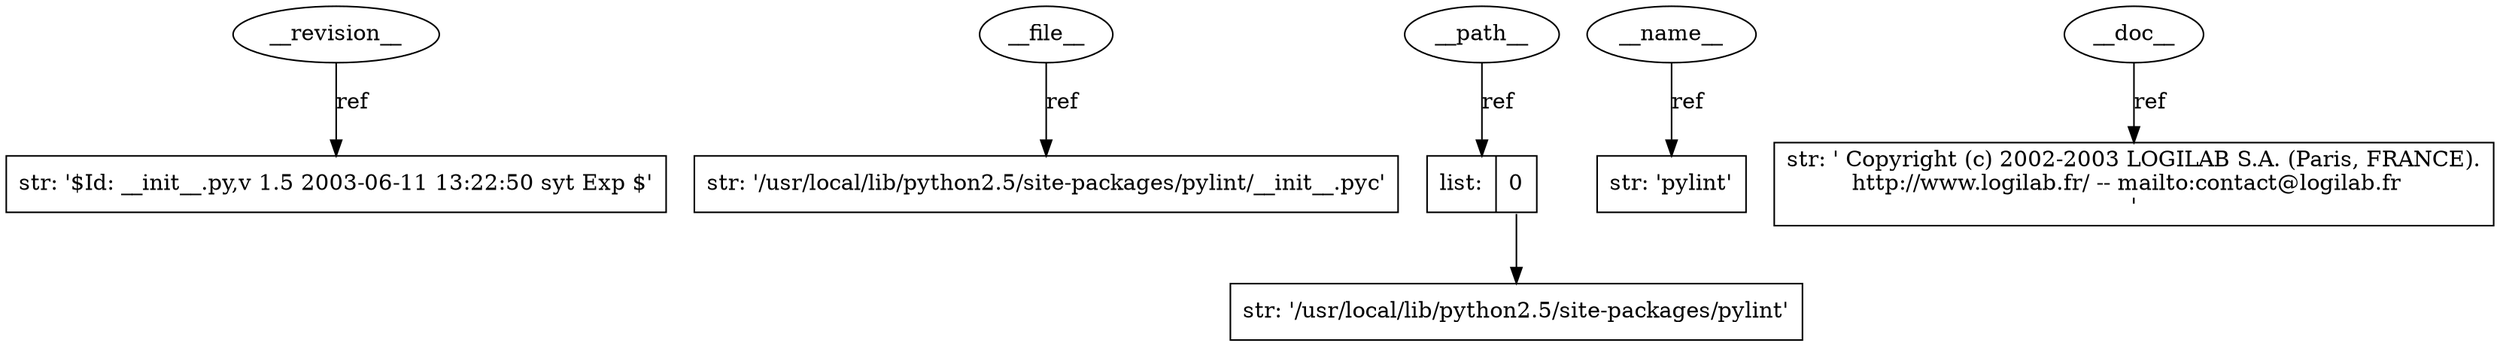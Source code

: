 digraph G {
    overlap=false;

    name3755208 [label="__revision__", shape="ellipse"];
    str3534544 [label="str: '$Id: __init__.py,v 1.5 2003-06-11 13:22:50 syt Exp $'", shape="box"];
    name1686528 [label="__file__", shape="ellipse"];
    str3553112 [label="str: '/usr/local/lib/python2.5/site-packages/pylint/__init__.pyc'", shape="box"];
    name1684384 [label="__path__", shape="ellipse"];
    list3746232 [label="list: | <0> 0", shape="record"];
    str3538048 [label="str: '/usr/local/lib/python2.5/site-packages/pylint'", shape="box"];
    name1599392 [label="__name__", shape="ellipse"];
    str3760960 [label="str: 'pylint'", shape="box"];
    name1599232 [label="__doc__", shape="ellipse"];
    str3645608 [label="str: ' Copyright (c) 2002-2003 LOGILAB S.A. (Paris, FRANCE).\nhttp://www.logilab.fr/ -- mailto:contact@logilab.fr  \n'", shape="box"];

    list3746232:0 -> str3538048 [label=""];
    name3755208 -> str3534544 [label="ref"];
    name1686528 -> str3553112 [label="ref"];
    name1684384 -> list3746232 [label="ref"];
    name1599392 -> str3760960 [label="ref"];
    name1599232 -> str3645608 [label="ref"];

}
